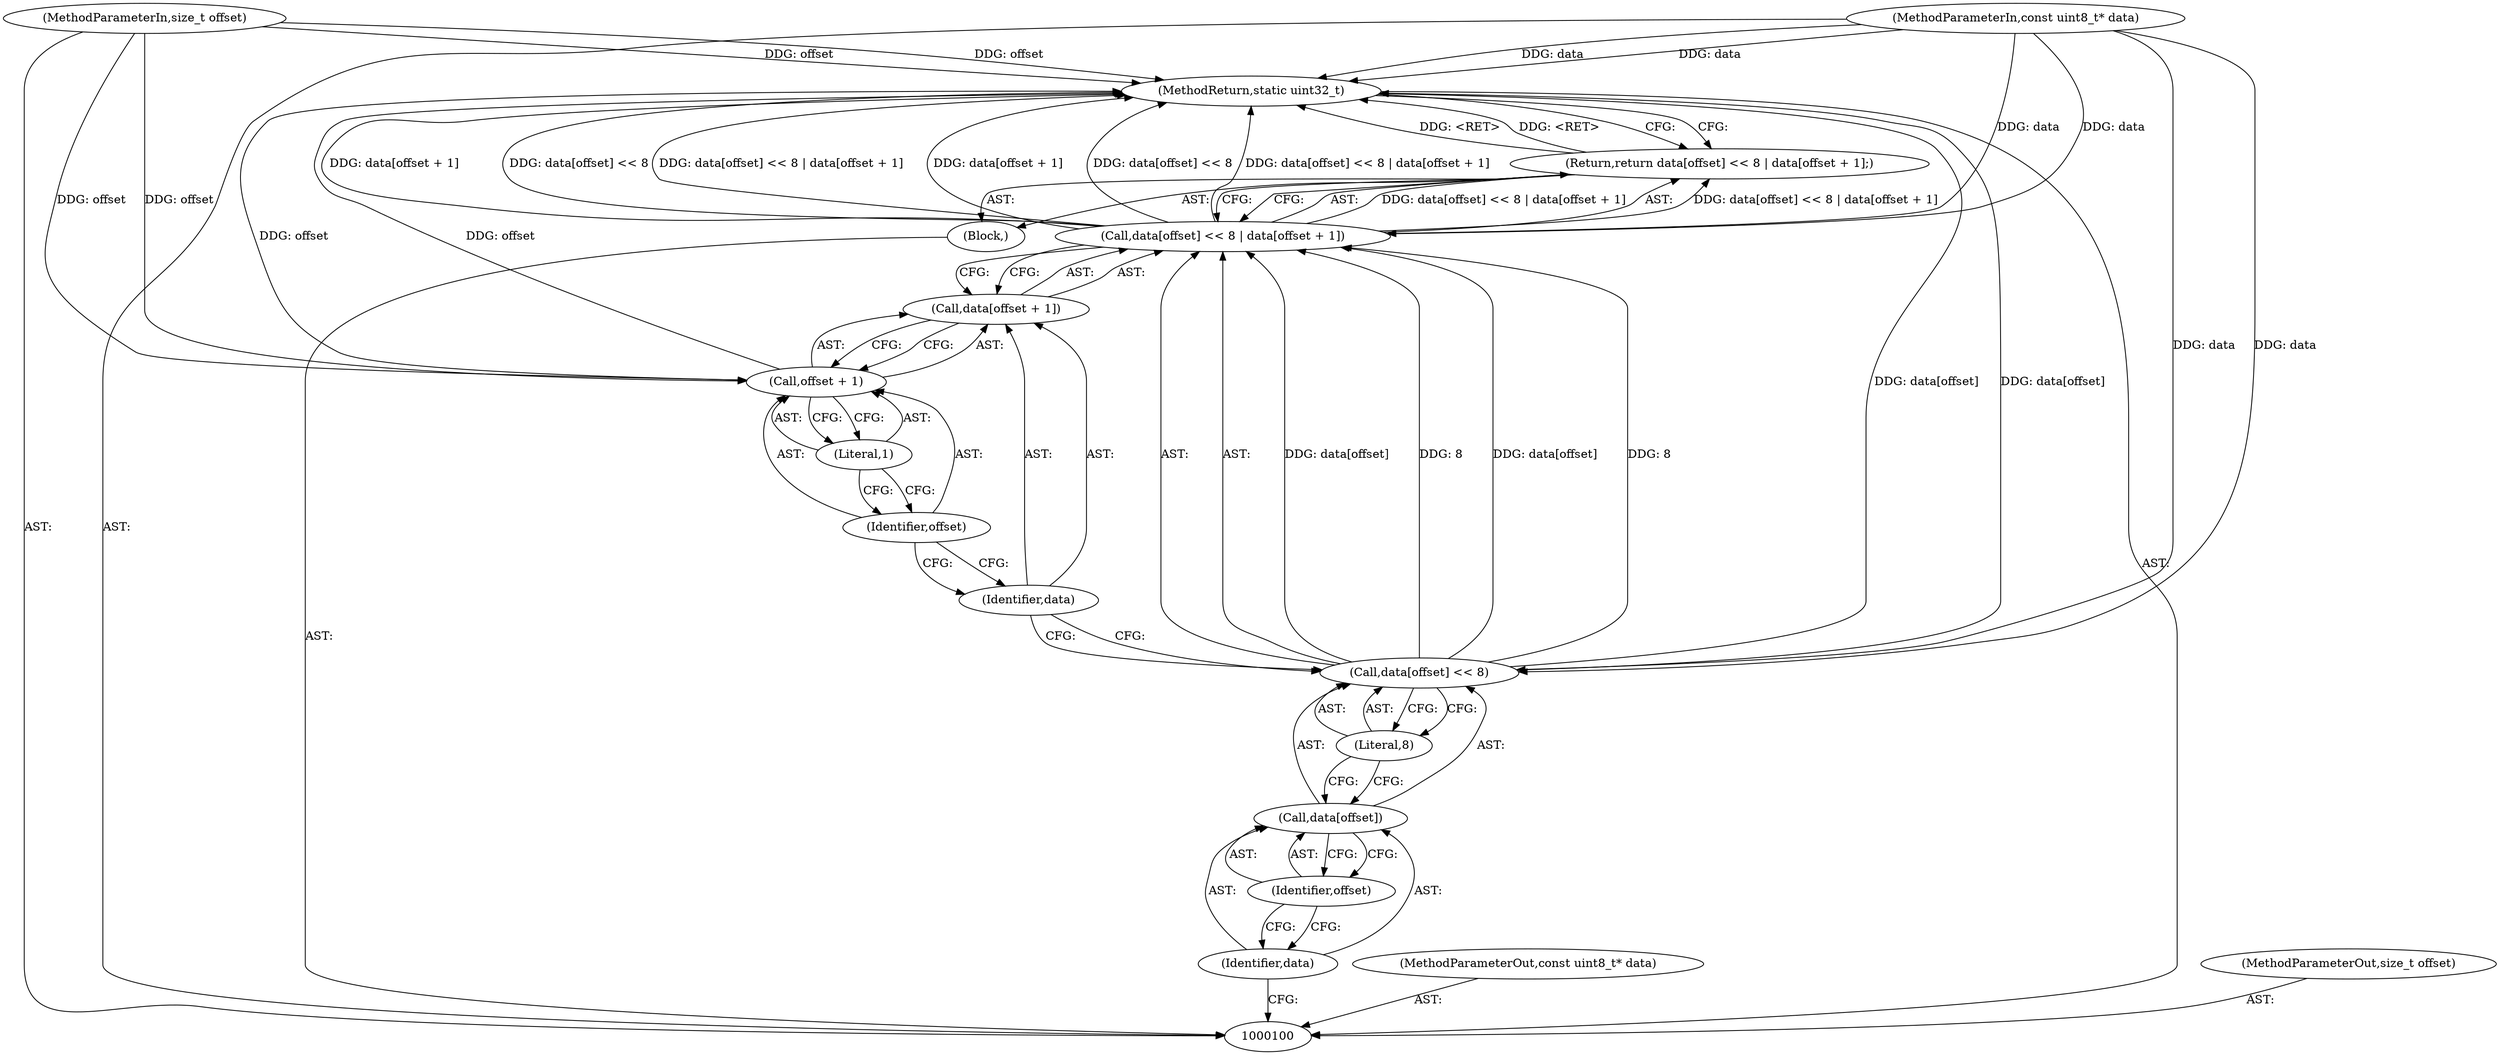 digraph "1_Android_ed4c8d79153baab7f26562afb8930652dfbf853b_0" {
"1000116" [label="(MethodReturn,static uint32_t)"];
"1000101" [label="(MethodParameterIn,const uint8_t* data)"];
"1000143" [label="(MethodParameterOut,const uint8_t* data)"];
"1000102" [label="(MethodParameterIn,size_t offset)"];
"1000144" [label="(MethodParameterOut,size_t offset)"];
"1000103" [label="(Block,)"];
"1000105" [label="(Call,data[offset] << 8 | data[offset + 1])"];
"1000106" [label="(Call,data[offset] << 8)"];
"1000107" [label="(Call,data[offset])"];
"1000108" [label="(Identifier,data)"];
"1000109" [label="(Identifier,offset)"];
"1000110" [label="(Literal,8)"];
"1000111" [label="(Call,data[offset + 1])"];
"1000112" [label="(Identifier,data)"];
"1000113" [label="(Call,offset + 1)"];
"1000114" [label="(Identifier,offset)"];
"1000104" [label="(Return,return data[offset] << 8 | data[offset + 1];)"];
"1000115" [label="(Literal,1)"];
"1000116" -> "1000100"  [label="AST: "];
"1000116" -> "1000104"  [label="CFG: "];
"1000106" -> "1000116"  [label="DDG: data[offset]"];
"1000105" -> "1000116"  [label="DDG: data[offset] << 8 | data[offset + 1]"];
"1000105" -> "1000116"  [label="DDG: data[offset + 1]"];
"1000105" -> "1000116"  [label="DDG: data[offset] << 8"];
"1000113" -> "1000116"  [label="DDG: offset"];
"1000102" -> "1000116"  [label="DDG: offset"];
"1000101" -> "1000116"  [label="DDG: data"];
"1000104" -> "1000116"  [label="DDG: <RET>"];
"1000101" -> "1000100"  [label="AST: "];
"1000101" -> "1000116"  [label="DDG: data"];
"1000101" -> "1000106"  [label="DDG: data"];
"1000101" -> "1000105"  [label="DDG: data"];
"1000143" -> "1000100"  [label="AST: "];
"1000102" -> "1000100"  [label="AST: "];
"1000102" -> "1000116"  [label="DDG: offset"];
"1000102" -> "1000113"  [label="DDG: offset"];
"1000144" -> "1000100"  [label="AST: "];
"1000103" -> "1000100"  [label="AST: "];
"1000104" -> "1000103"  [label="AST: "];
"1000105" -> "1000104"  [label="AST: "];
"1000105" -> "1000111"  [label="CFG: "];
"1000106" -> "1000105"  [label="AST: "];
"1000111" -> "1000105"  [label="AST: "];
"1000104" -> "1000105"  [label="CFG: "];
"1000105" -> "1000116"  [label="DDG: data[offset] << 8 | data[offset + 1]"];
"1000105" -> "1000116"  [label="DDG: data[offset + 1]"];
"1000105" -> "1000116"  [label="DDG: data[offset] << 8"];
"1000105" -> "1000104"  [label="DDG: data[offset] << 8 | data[offset + 1]"];
"1000106" -> "1000105"  [label="DDG: data[offset]"];
"1000106" -> "1000105"  [label="DDG: 8"];
"1000101" -> "1000105"  [label="DDG: data"];
"1000106" -> "1000105"  [label="AST: "];
"1000106" -> "1000110"  [label="CFG: "];
"1000107" -> "1000106"  [label="AST: "];
"1000110" -> "1000106"  [label="AST: "];
"1000112" -> "1000106"  [label="CFG: "];
"1000106" -> "1000116"  [label="DDG: data[offset]"];
"1000106" -> "1000105"  [label="DDG: data[offset]"];
"1000106" -> "1000105"  [label="DDG: 8"];
"1000101" -> "1000106"  [label="DDG: data"];
"1000107" -> "1000106"  [label="AST: "];
"1000107" -> "1000109"  [label="CFG: "];
"1000108" -> "1000107"  [label="AST: "];
"1000109" -> "1000107"  [label="AST: "];
"1000110" -> "1000107"  [label="CFG: "];
"1000108" -> "1000107"  [label="AST: "];
"1000108" -> "1000100"  [label="CFG: "];
"1000109" -> "1000108"  [label="CFG: "];
"1000109" -> "1000107"  [label="AST: "];
"1000109" -> "1000108"  [label="CFG: "];
"1000107" -> "1000109"  [label="CFG: "];
"1000110" -> "1000106"  [label="AST: "];
"1000110" -> "1000107"  [label="CFG: "];
"1000106" -> "1000110"  [label="CFG: "];
"1000111" -> "1000105"  [label="AST: "];
"1000111" -> "1000113"  [label="CFG: "];
"1000112" -> "1000111"  [label="AST: "];
"1000113" -> "1000111"  [label="AST: "];
"1000105" -> "1000111"  [label="CFG: "];
"1000112" -> "1000111"  [label="AST: "];
"1000112" -> "1000106"  [label="CFG: "];
"1000114" -> "1000112"  [label="CFG: "];
"1000113" -> "1000111"  [label="AST: "];
"1000113" -> "1000115"  [label="CFG: "];
"1000114" -> "1000113"  [label="AST: "];
"1000115" -> "1000113"  [label="AST: "];
"1000111" -> "1000113"  [label="CFG: "];
"1000113" -> "1000116"  [label="DDG: offset"];
"1000102" -> "1000113"  [label="DDG: offset"];
"1000114" -> "1000113"  [label="AST: "];
"1000114" -> "1000112"  [label="CFG: "];
"1000115" -> "1000114"  [label="CFG: "];
"1000104" -> "1000103"  [label="AST: "];
"1000104" -> "1000105"  [label="CFG: "];
"1000105" -> "1000104"  [label="AST: "];
"1000116" -> "1000104"  [label="CFG: "];
"1000104" -> "1000116"  [label="DDG: <RET>"];
"1000105" -> "1000104"  [label="DDG: data[offset] << 8 | data[offset + 1]"];
"1000115" -> "1000113"  [label="AST: "];
"1000115" -> "1000114"  [label="CFG: "];
"1000113" -> "1000115"  [label="CFG: "];
}
